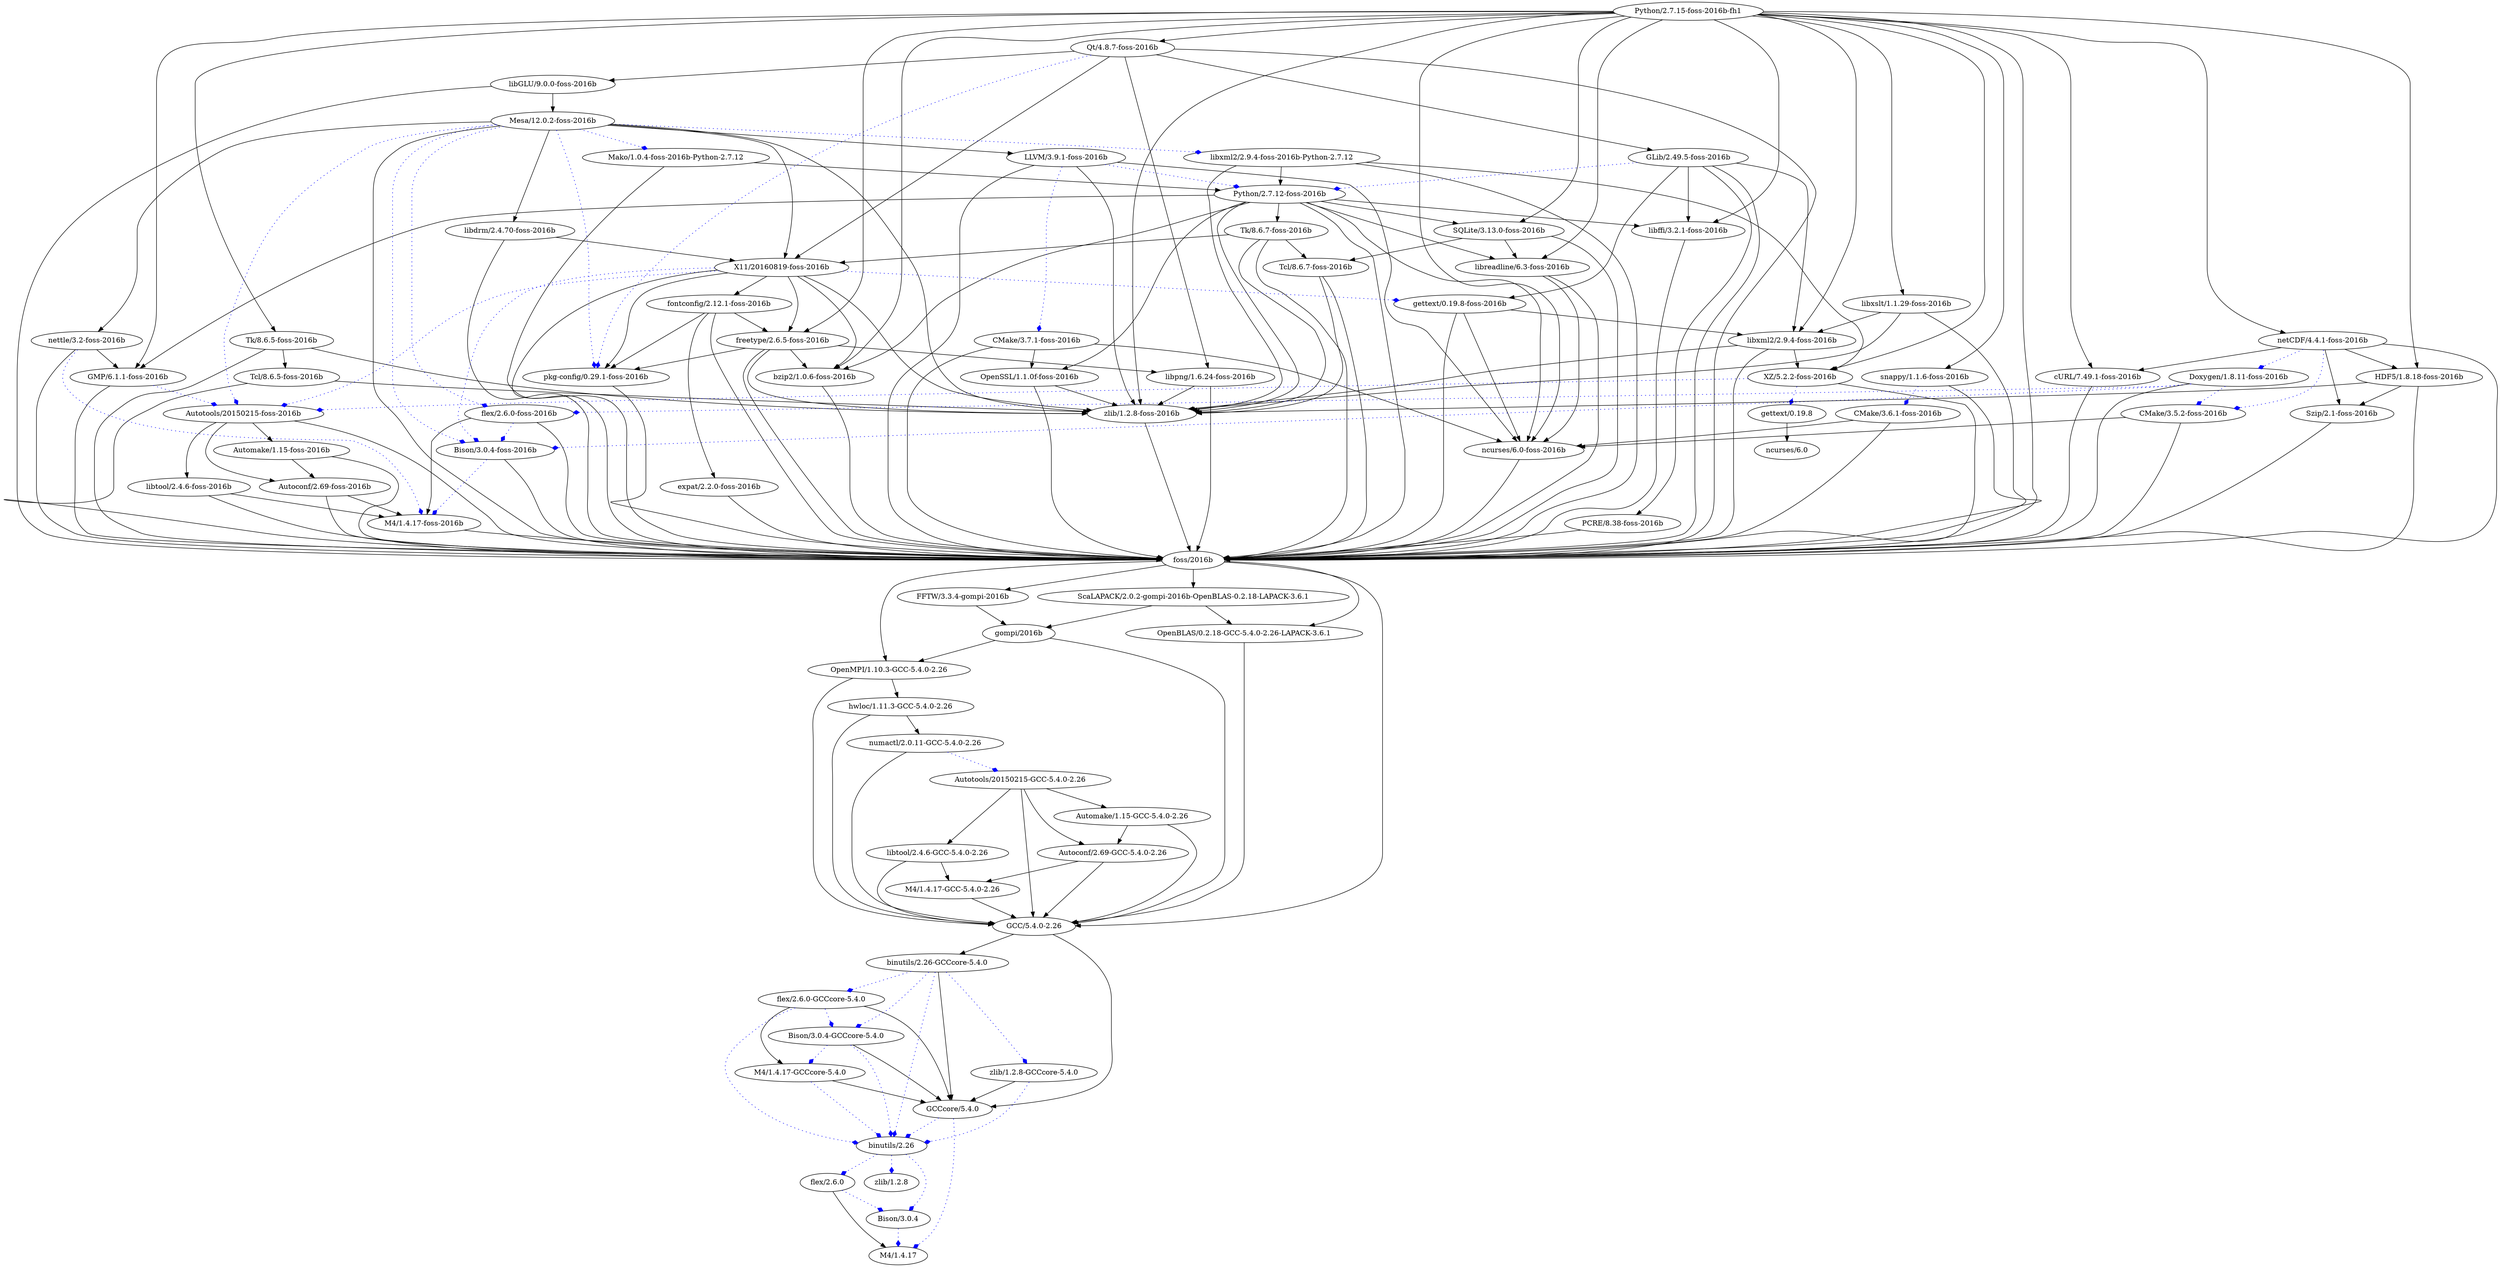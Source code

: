 digraph graphname {
"ncurses/6.0";
"GMP/6.1.1-foss-2016b";
"zlib/1.2.8-GCCcore-5.4.0";
"Automake/1.15-GCC-5.4.0-2.26";
"flex/2.6.0";
"libreadline/6.3-foss-2016b";
"bzip2/1.0.6-foss-2016b";
"M4/1.4.17";
"flex/2.6.0-foss-2016b";
"libxslt/1.1.29-foss-2016b";
"hwloc/1.11.3-GCC-5.4.0-2.26";
"OpenMPI/1.10.3-GCC-5.4.0-2.26";
"Tk/8.6.5-foss-2016b";
"zlib/1.2.8";
"Bison/3.0.4";
"M4/1.4.17-foss-2016b";
"Qt/4.8.7-foss-2016b";
"flex/2.6.0-GCCcore-5.4.0";
"Tcl/8.6.5-foss-2016b";
"CMake/3.5.2-foss-2016b";
"Bison/3.0.4-foss-2016b";
"Autoconf/2.69-GCC-5.4.0-2.26";
"XZ/5.2.2-foss-2016b";
"libtool/2.4.6-foss-2016b";
"expat/2.2.0-foss-2016b";
"libGLU/9.0.0-foss-2016b";
"nettle/3.2-foss-2016b";
"cURL/7.49.1-foss-2016b";
"freetype/2.6.5-foss-2016b";
"gettext/0.19.8-foss-2016b";
"Doxygen/1.8.11-foss-2016b";
"Autotools/20150215-foss-2016b";
"PCRE/8.38-foss-2016b";
"gompi/2016b";
"Tk/8.6.7-foss-2016b";
"Autoconf/2.69-foss-2016b";
"pkg-config/0.29.1-foss-2016b";
"GLib/2.49.5-foss-2016b";
"ncurses/6.0-foss-2016b";
"Mako/1.0.4-foss-2016b-Python-2.7.12";
"SQLite/3.13.0-foss-2016b";
"Tcl/8.6.7-foss-2016b";
"HDF5/1.8.18-foss-2016b";
"Bison/3.0.4-GCCcore-5.4.0";
"ScaLAPACK/2.0.2-gompi-2016b-OpenBLAS-0.2.18-LAPACK-3.6.1";
"libdrm/2.4.70-foss-2016b";
"libxml2/2.9.4-foss-2016b";
"foss/2016b";
"Autotools/20150215-GCC-5.4.0-2.26";
"Python/2.7.12-foss-2016b";
"CMake/3.6.1-foss-2016b";
"X11/20160819-foss-2016b";
"Automake/1.15-foss-2016b";
"snappy/1.1.6-foss-2016b";
"gettext/0.19.8";
"GCCcore/5.4.0";
"libtool/2.4.6-GCC-5.4.0-2.26";
"LLVM/3.9.1-foss-2016b";
"Szip/2.1-foss-2016b";
"libffi/3.2.1-foss-2016b";
"libpng/1.6.24-foss-2016b";
"M4/1.4.17-GCC-5.4.0-2.26";
"FFTW/3.3.4-gompi-2016b";
"libxml2/2.9.4-foss-2016b-Python-2.7.12";
"zlib/1.2.8-foss-2016b";
"fontconfig/2.12.1-foss-2016b";
"OpenSSL/1.1.0f-foss-2016b";
"Python/2.7.15-foss-2016b-fh1";
"GCC/5.4.0-2.26";
"numactl/2.0.11-GCC-5.4.0-2.26";
"Mesa/12.0.2-foss-2016b";
"netCDF/4.4.1-foss-2016b";
"binutils/2.26";
"CMake/3.7.1-foss-2016b";
"M4/1.4.17-GCCcore-5.4.0";
"OpenBLAS/0.2.18-GCC-5.4.0-2.26-LAPACK-3.6.1";
"binutils/2.26-GCCcore-5.4.0";
"GMP/6.1.1-foss-2016b" -> "Autotools/20150215-foss-2016b"  [color=blue, style=dotted, arrowhead=diamond];
"GMP/6.1.1-foss-2016b" -> "foss/2016b";
"zlib/1.2.8-GCCcore-5.4.0" -> "binutils/2.26"  [color=blue, style=dotted, arrowhead=diamond];
"zlib/1.2.8-GCCcore-5.4.0" -> "GCCcore/5.4.0";
"Automake/1.15-GCC-5.4.0-2.26" -> "Autoconf/2.69-GCC-5.4.0-2.26";
"Automake/1.15-GCC-5.4.0-2.26" -> "GCC/5.4.0-2.26";
"flex/2.6.0" -> "M4/1.4.17";
"flex/2.6.0" -> "Bison/3.0.4"  [color=blue, style=dotted, arrowhead=diamond];
"libreadline/6.3-foss-2016b" -> "ncurses/6.0-foss-2016b";
"libreadline/6.3-foss-2016b" -> "foss/2016b";
"bzip2/1.0.6-foss-2016b" -> "foss/2016b";
"flex/2.6.0-foss-2016b" -> "M4/1.4.17-foss-2016b";
"flex/2.6.0-foss-2016b" -> "Bison/3.0.4-foss-2016b"  [color=blue, style=dotted, arrowhead=diamond];
"flex/2.6.0-foss-2016b" -> "foss/2016b";
"libxslt/1.1.29-foss-2016b" -> "zlib/1.2.8-foss-2016b";
"libxslt/1.1.29-foss-2016b" -> "libxml2/2.9.4-foss-2016b";
"libxslt/1.1.29-foss-2016b" -> "foss/2016b";
"hwloc/1.11.3-GCC-5.4.0-2.26" -> "numactl/2.0.11-GCC-5.4.0-2.26";
"hwloc/1.11.3-GCC-5.4.0-2.26" -> "GCC/5.4.0-2.26";
"OpenMPI/1.10.3-GCC-5.4.0-2.26" -> "hwloc/1.11.3-GCC-5.4.0-2.26";
"OpenMPI/1.10.3-GCC-5.4.0-2.26" -> "GCC/5.4.0-2.26";
"Tk/8.6.5-foss-2016b" -> "Tcl/8.6.5-foss-2016b";
"Tk/8.6.5-foss-2016b" -> "zlib/1.2.8-foss-2016b";
"Tk/8.6.5-foss-2016b" -> "foss/2016b";
"Bison/3.0.4" -> "M4/1.4.17"  [color=blue, style=dotted, arrowhead=diamond];
"M4/1.4.17-foss-2016b" -> "foss/2016b";
"Qt/4.8.7-foss-2016b" -> "GLib/2.49.5-foss-2016b";
"Qt/4.8.7-foss-2016b" -> "libpng/1.6.24-foss-2016b";
"Qt/4.8.7-foss-2016b" -> "X11/20160819-foss-2016b";
"Qt/4.8.7-foss-2016b" -> "libGLU/9.0.0-foss-2016b";
"Qt/4.8.7-foss-2016b" -> "pkg-config/0.29.1-foss-2016b"  [color=blue, style=dotted, arrowhead=diamond];
"Qt/4.8.7-foss-2016b" -> "foss/2016b";
"flex/2.6.0-GCCcore-5.4.0" -> "M4/1.4.17-GCCcore-5.4.0";
"flex/2.6.0-GCCcore-5.4.0" -> "Bison/3.0.4-GCCcore-5.4.0"  [color=blue, style=dotted, arrowhead=diamond];
"flex/2.6.0-GCCcore-5.4.0" -> "binutils/2.26"  [color=blue, style=dotted, arrowhead=diamond];
"flex/2.6.0-GCCcore-5.4.0" -> "GCCcore/5.4.0";
"Tcl/8.6.5-foss-2016b" -> "zlib/1.2.8-foss-2016b";
"Tcl/8.6.5-foss-2016b" -> "foss/2016b";
"CMake/3.5.2-foss-2016b" -> "ncurses/6.0-foss-2016b";
"CMake/3.5.2-foss-2016b" -> "foss/2016b";
"Bison/3.0.4-foss-2016b" -> "M4/1.4.17-foss-2016b"  [color=blue, style=dotted, arrowhead=diamond];
"Bison/3.0.4-foss-2016b" -> "foss/2016b";
"Autoconf/2.69-GCC-5.4.0-2.26" -> "M4/1.4.17-GCC-5.4.0-2.26";
"Autoconf/2.69-GCC-5.4.0-2.26" -> "GCC/5.4.0-2.26";
"XZ/5.2.2-foss-2016b" -> "Autotools/20150215-foss-2016b"  [color=blue, style=dotted, arrowhead=diamond];
"XZ/5.2.2-foss-2016b" -> "gettext/0.19.8"  [color=blue, style=dotted, arrowhead=diamond];
"XZ/5.2.2-foss-2016b" -> "foss/2016b";
"libtool/2.4.6-foss-2016b" -> "M4/1.4.17-foss-2016b";
"libtool/2.4.6-foss-2016b" -> "foss/2016b";
"expat/2.2.0-foss-2016b" -> "foss/2016b";
"libGLU/9.0.0-foss-2016b" -> "Mesa/12.0.2-foss-2016b";
"libGLU/9.0.0-foss-2016b" -> "foss/2016b";
"nettle/3.2-foss-2016b" -> "GMP/6.1.1-foss-2016b";
"nettle/3.2-foss-2016b" -> "M4/1.4.17-foss-2016b"  [color=blue, style=dotted, arrowhead=diamond];
"nettle/3.2-foss-2016b" -> "foss/2016b";
"cURL/7.49.1-foss-2016b" -> "foss/2016b";
"freetype/2.6.5-foss-2016b" -> "libpng/1.6.24-foss-2016b";
"freetype/2.6.5-foss-2016b" -> "bzip2/1.0.6-foss-2016b";
"freetype/2.6.5-foss-2016b" -> "zlib/1.2.8-foss-2016b";
"freetype/2.6.5-foss-2016b" -> "pkg-config/0.29.1-foss-2016b";
"freetype/2.6.5-foss-2016b" -> "foss/2016b";
"gettext/0.19.8-foss-2016b" -> "libxml2/2.9.4-foss-2016b";
"gettext/0.19.8-foss-2016b" -> "ncurses/6.0-foss-2016b";
"gettext/0.19.8-foss-2016b" -> "foss/2016b";
"Doxygen/1.8.11-foss-2016b" -> "CMake/3.5.2-foss-2016b"  [color=blue, style=dotted, arrowhead=diamond];
"Doxygen/1.8.11-foss-2016b" -> "flex/2.6.0-foss-2016b"  [color=blue, style=dotted, arrowhead=diamond];
"Doxygen/1.8.11-foss-2016b" -> "Bison/3.0.4-foss-2016b"  [color=blue, style=dotted, arrowhead=diamond];
"Doxygen/1.8.11-foss-2016b" -> "foss/2016b";
"Autotools/20150215-foss-2016b" -> "Autoconf/2.69-foss-2016b";
"Autotools/20150215-foss-2016b" -> "Automake/1.15-foss-2016b";
"Autotools/20150215-foss-2016b" -> "libtool/2.4.6-foss-2016b";
"Autotools/20150215-foss-2016b" -> "foss/2016b";
"PCRE/8.38-foss-2016b" -> "foss/2016b";
"gompi/2016b" -> "GCC/5.4.0-2.26";
"gompi/2016b" -> "OpenMPI/1.10.3-GCC-5.4.0-2.26";
"Tk/8.6.7-foss-2016b" -> "Tcl/8.6.7-foss-2016b";
"Tk/8.6.7-foss-2016b" -> "X11/20160819-foss-2016b";
"Tk/8.6.7-foss-2016b" -> "zlib/1.2.8-foss-2016b";
"Tk/8.6.7-foss-2016b" -> "foss/2016b";
"Autoconf/2.69-foss-2016b" -> "M4/1.4.17-foss-2016b";
"Autoconf/2.69-foss-2016b" -> "foss/2016b";
"pkg-config/0.29.1-foss-2016b" -> "foss/2016b";
"GLib/2.49.5-foss-2016b" -> "libffi/3.2.1-foss-2016b";
"GLib/2.49.5-foss-2016b" -> "gettext/0.19.8-foss-2016b";
"GLib/2.49.5-foss-2016b" -> "libxml2/2.9.4-foss-2016b";
"GLib/2.49.5-foss-2016b" -> "PCRE/8.38-foss-2016b";
"GLib/2.49.5-foss-2016b" -> "Python/2.7.12-foss-2016b"  [color=blue, style=dotted, arrowhead=diamond];
"GLib/2.49.5-foss-2016b" -> "foss/2016b";
"ncurses/6.0-foss-2016b" -> "foss/2016b";
"Mako/1.0.4-foss-2016b-Python-2.7.12" -> "Python/2.7.12-foss-2016b";
"Mako/1.0.4-foss-2016b-Python-2.7.12" -> "foss/2016b";
"SQLite/3.13.0-foss-2016b" -> "libreadline/6.3-foss-2016b";
"SQLite/3.13.0-foss-2016b" -> "Tcl/8.6.7-foss-2016b";
"SQLite/3.13.0-foss-2016b" -> "foss/2016b";
"Tcl/8.6.7-foss-2016b" -> "zlib/1.2.8-foss-2016b";
"Tcl/8.6.7-foss-2016b" -> "foss/2016b";
"HDF5/1.8.18-foss-2016b" -> "zlib/1.2.8-foss-2016b";
"HDF5/1.8.18-foss-2016b" -> "Szip/2.1-foss-2016b";
"HDF5/1.8.18-foss-2016b" -> "foss/2016b";
"Bison/3.0.4-GCCcore-5.4.0" -> "M4/1.4.17-GCCcore-5.4.0"  [color=blue, style=dotted, arrowhead=diamond];
"Bison/3.0.4-GCCcore-5.4.0" -> "binutils/2.26"  [color=blue, style=dotted, arrowhead=diamond];
"Bison/3.0.4-GCCcore-5.4.0" -> "GCCcore/5.4.0";
"ScaLAPACK/2.0.2-gompi-2016b-OpenBLAS-0.2.18-LAPACK-3.6.1" -> "OpenBLAS/0.2.18-GCC-5.4.0-2.26-LAPACK-3.6.1";
"ScaLAPACK/2.0.2-gompi-2016b-OpenBLAS-0.2.18-LAPACK-3.6.1" -> "gompi/2016b";
"libdrm/2.4.70-foss-2016b" -> "X11/20160819-foss-2016b";
"libdrm/2.4.70-foss-2016b" -> "foss/2016b";
"libxml2/2.9.4-foss-2016b" -> "zlib/1.2.8-foss-2016b";
"libxml2/2.9.4-foss-2016b" -> "XZ/5.2.2-foss-2016b";
"libxml2/2.9.4-foss-2016b" -> "foss/2016b";
"foss/2016b" -> "GCC/5.4.0-2.26";
"foss/2016b" -> "OpenMPI/1.10.3-GCC-5.4.0-2.26";
"foss/2016b" -> "OpenBLAS/0.2.18-GCC-5.4.0-2.26-LAPACK-3.6.1";
"foss/2016b" -> "FFTW/3.3.4-gompi-2016b";
"foss/2016b" -> "ScaLAPACK/2.0.2-gompi-2016b-OpenBLAS-0.2.18-LAPACK-3.6.1";
"Autotools/20150215-GCC-5.4.0-2.26" -> "Autoconf/2.69-GCC-5.4.0-2.26";
"Autotools/20150215-GCC-5.4.0-2.26" -> "Automake/1.15-GCC-5.4.0-2.26";
"Autotools/20150215-GCC-5.4.0-2.26" -> "libtool/2.4.6-GCC-5.4.0-2.26";
"Autotools/20150215-GCC-5.4.0-2.26" -> "GCC/5.4.0-2.26";
"Python/2.7.12-foss-2016b" -> "bzip2/1.0.6-foss-2016b";
"Python/2.7.12-foss-2016b" -> "zlib/1.2.8-foss-2016b";
"Python/2.7.12-foss-2016b" -> "libreadline/6.3-foss-2016b";
"Python/2.7.12-foss-2016b" -> "ncurses/6.0-foss-2016b";
"Python/2.7.12-foss-2016b" -> "SQLite/3.13.0-foss-2016b";
"Python/2.7.12-foss-2016b" -> "Tk/8.6.7-foss-2016b";
"Python/2.7.12-foss-2016b" -> "GMP/6.1.1-foss-2016b";
"Python/2.7.12-foss-2016b" -> "libffi/3.2.1-foss-2016b";
"Python/2.7.12-foss-2016b" -> "OpenSSL/1.1.0f-foss-2016b";
"Python/2.7.12-foss-2016b" -> "foss/2016b";
"CMake/3.6.1-foss-2016b" -> "ncurses/6.0-foss-2016b";
"CMake/3.6.1-foss-2016b" -> "foss/2016b";
"X11/20160819-foss-2016b" -> "freetype/2.6.5-foss-2016b";
"X11/20160819-foss-2016b" -> "fontconfig/2.12.1-foss-2016b";
"X11/20160819-foss-2016b" -> "zlib/1.2.8-foss-2016b";
"X11/20160819-foss-2016b" -> "bzip2/1.0.6-foss-2016b";
"X11/20160819-foss-2016b" -> "pkg-config/0.29.1-foss-2016b";
"X11/20160819-foss-2016b" -> "Autotools/20150215-foss-2016b"  [color=blue, style=dotted, arrowhead=diamond];
"X11/20160819-foss-2016b" -> "Bison/3.0.4-foss-2016b"  [color=blue, style=dotted, arrowhead=diamond];
"X11/20160819-foss-2016b" -> "gettext/0.19.8-foss-2016b"  [color=blue, style=dotted, arrowhead=diamond];
"X11/20160819-foss-2016b" -> "foss/2016b";
"Automake/1.15-foss-2016b" -> "Autoconf/2.69-foss-2016b";
"Automake/1.15-foss-2016b" -> "foss/2016b";
"snappy/1.1.6-foss-2016b" -> "CMake/3.6.1-foss-2016b"  [color=blue, style=dotted, arrowhead=diamond];
"snappy/1.1.6-foss-2016b" -> "foss/2016b";
"gettext/0.19.8" -> "ncurses/6.0";
"GCCcore/5.4.0" -> "binutils/2.26"  [color=blue, style=dotted, arrowhead=diamond];
"GCCcore/5.4.0" -> "M4/1.4.17"  [color=blue, style=dotted, arrowhead=diamond];
"libtool/2.4.6-GCC-5.4.0-2.26" -> "M4/1.4.17-GCC-5.4.0-2.26";
"libtool/2.4.6-GCC-5.4.0-2.26" -> "GCC/5.4.0-2.26";
"LLVM/3.9.1-foss-2016b" -> "ncurses/6.0-foss-2016b";
"LLVM/3.9.1-foss-2016b" -> "zlib/1.2.8-foss-2016b";
"LLVM/3.9.1-foss-2016b" -> "CMake/3.7.1-foss-2016b"  [color=blue, style=dotted, arrowhead=diamond];
"LLVM/3.9.1-foss-2016b" -> "Python/2.7.12-foss-2016b"  [color=blue, style=dotted, arrowhead=diamond];
"LLVM/3.9.1-foss-2016b" -> "foss/2016b";
"Szip/2.1-foss-2016b" -> "foss/2016b";
"libffi/3.2.1-foss-2016b" -> "foss/2016b";
"libpng/1.6.24-foss-2016b" -> "zlib/1.2.8-foss-2016b";
"libpng/1.6.24-foss-2016b" -> "foss/2016b";
"M4/1.4.17-GCC-5.4.0-2.26" -> "GCC/5.4.0-2.26";
"FFTW/3.3.4-gompi-2016b" -> "gompi/2016b";
"libxml2/2.9.4-foss-2016b-Python-2.7.12" -> "zlib/1.2.8-foss-2016b";
"libxml2/2.9.4-foss-2016b-Python-2.7.12" -> "XZ/5.2.2-foss-2016b";
"libxml2/2.9.4-foss-2016b-Python-2.7.12" -> "Python/2.7.12-foss-2016b";
"libxml2/2.9.4-foss-2016b-Python-2.7.12" -> "foss/2016b";
"zlib/1.2.8-foss-2016b" -> "foss/2016b";
"fontconfig/2.12.1-foss-2016b" -> "expat/2.2.0-foss-2016b";
"fontconfig/2.12.1-foss-2016b" -> "freetype/2.6.5-foss-2016b";
"fontconfig/2.12.1-foss-2016b" -> "pkg-config/0.29.1-foss-2016b";
"fontconfig/2.12.1-foss-2016b" -> "foss/2016b";
"OpenSSL/1.1.0f-foss-2016b" -> "zlib/1.2.8-foss-2016b";
"OpenSSL/1.1.0f-foss-2016b" -> "foss/2016b";
"Python/2.7.15-foss-2016b-fh1" -> "bzip2/1.0.6-foss-2016b";
"Python/2.7.15-foss-2016b-fh1" -> "zlib/1.2.8-foss-2016b";
"Python/2.7.15-foss-2016b-fh1" -> "libreadline/6.3-foss-2016b";
"Python/2.7.15-foss-2016b-fh1" -> "ncurses/6.0-foss-2016b";
"Python/2.7.15-foss-2016b-fh1" -> "SQLite/3.13.0-foss-2016b";
"Python/2.7.15-foss-2016b-fh1" -> "Tk/8.6.5-foss-2016b";
"Python/2.7.15-foss-2016b-fh1" -> "GMP/6.1.1-foss-2016b";
"Python/2.7.15-foss-2016b-fh1" -> "XZ/5.2.2-foss-2016b";
"Python/2.7.15-foss-2016b-fh1" -> "libffi/3.2.1-foss-2016b";
"Python/2.7.15-foss-2016b-fh1" -> "HDF5/1.8.18-foss-2016b";
"Python/2.7.15-foss-2016b-fh1" -> "freetype/2.6.5-foss-2016b";
"Python/2.7.15-foss-2016b-fh1" -> "libxml2/2.9.4-foss-2016b";
"Python/2.7.15-foss-2016b-fh1" -> "libxslt/1.1.29-foss-2016b";
"Python/2.7.15-foss-2016b-fh1" -> "Qt/4.8.7-foss-2016b";
"Python/2.7.15-foss-2016b-fh1" -> "cURL/7.49.1-foss-2016b";
"Python/2.7.15-foss-2016b-fh1" -> "netCDF/4.4.1-foss-2016b";
"Python/2.7.15-foss-2016b-fh1" -> "snappy/1.1.6-foss-2016b";
"Python/2.7.15-foss-2016b-fh1" -> "foss/2016b";
"GCC/5.4.0-2.26" -> "GCCcore/5.4.0";
"GCC/5.4.0-2.26" -> "binutils/2.26-GCCcore-5.4.0";
"numactl/2.0.11-GCC-5.4.0-2.26" -> "Autotools/20150215-GCC-5.4.0-2.26"  [color=blue, style=dotted, arrowhead=diamond];
"numactl/2.0.11-GCC-5.4.0-2.26" -> "GCC/5.4.0-2.26";
"Mesa/12.0.2-foss-2016b" -> "zlib/1.2.8-foss-2016b";
"Mesa/12.0.2-foss-2016b" -> "nettle/3.2-foss-2016b";
"Mesa/12.0.2-foss-2016b" -> "libdrm/2.4.70-foss-2016b";
"Mesa/12.0.2-foss-2016b" -> "LLVM/3.9.1-foss-2016b";
"Mesa/12.0.2-foss-2016b" -> "X11/20160819-foss-2016b";
"Mesa/12.0.2-foss-2016b" -> "flex/2.6.0-foss-2016b"  [color=blue, style=dotted, arrowhead=diamond];
"Mesa/12.0.2-foss-2016b" -> "Bison/3.0.4-foss-2016b"  [color=blue, style=dotted, arrowhead=diamond];
"Mesa/12.0.2-foss-2016b" -> "Autotools/20150215-foss-2016b"  [color=blue, style=dotted, arrowhead=diamond];
"Mesa/12.0.2-foss-2016b" -> "pkg-config/0.29.1-foss-2016b"  [color=blue, style=dotted, arrowhead=diamond];
"Mesa/12.0.2-foss-2016b" -> "Mako/1.0.4-foss-2016b-Python-2.7.12"  [color=blue, style=dotted, arrowhead=diamond];
"Mesa/12.0.2-foss-2016b" -> "libxml2/2.9.4-foss-2016b-Python-2.7.12"  [color=blue, style=dotted, arrowhead=diamond];
"Mesa/12.0.2-foss-2016b" -> "foss/2016b";
"netCDF/4.4.1-foss-2016b" -> "HDF5/1.8.18-foss-2016b";
"netCDF/4.4.1-foss-2016b" -> "cURL/7.49.1-foss-2016b";
"netCDF/4.4.1-foss-2016b" -> "Szip/2.1-foss-2016b";
"netCDF/4.4.1-foss-2016b" -> "CMake/3.5.2-foss-2016b"  [color=blue, style=dotted, arrowhead=diamond];
"netCDF/4.4.1-foss-2016b" -> "Doxygen/1.8.11-foss-2016b"  [color=blue, style=dotted, arrowhead=diamond];
"netCDF/4.4.1-foss-2016b" -> "foss/2016b";
"binutils/2.26" -> "flex/2.6.0"  [color=blue, style=dotted, arrowhead=diamond];
"binutils/2.26" -> "Bison/3.0.4"  [color=blue, style=dotted, arrowhead=diamond];
"binutils/2.26" -> "zlib/1.2.8"  [color=blue, style=dotted, arrowhead=diamond];
"CMake/3.7.1-foss-2016b" -> "ncurses/6.0-foss-2016b";
"CMake/3.7.1-foss-2016b" -> "OpenSSL/1.1.0f-foss-2016b";
"CMake/3.7.1-foss-2016b" -> "foss/2016b";
"M4/1.4.17-GCCcore-5.4.0" -> "binutils/2.26"  [color=blue, style=dotted, arrowhead=diamond];
"M4/1.4.17-GCCcore-5.4.0" -> "GCCcore/5.4.0";
"OpenBLAS/0.2.18-GCC-5.4.0-2.26-LAPACK-3.6.1" -> "GCC/5.4.0-2.26";
"binutils/2.26-GCCcore-5.4.0" -> "flex/2.6.0-GCCcore-5.4.0"  [color=blue, style=dotted, arrowhead=diamond];
"binutils/2.26-GCCcore-5.4.0" -> "Bison/3.0.4-GCCcore-5.4.0"  [color=blue, style=dotted, arrowhead=diamond];
"binutils/2.26-GCCcore-5.4.0" -> "zlib/1.2.8-GCCcore-5.4.0"  [color=blue, style=dotted, arrowhead=diamond];
"binutils/2.26-GCCcore-5.4.0" -> "binutils/2.26"  [color=blue, style=dotted, arrowhead=diamond];
"binutils/2.26-GCCcore-5.4.0" -> "GCCcore/5.4.0";
}
